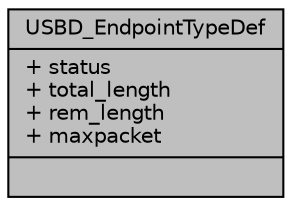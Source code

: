 digraph "USBD_EndpointTypeDef"
{
  edge [fontname="Helvetica",fontsize="10",labelfontname="Helvetica",labelfontsize="10"];
  node [fontname="Helvetica",fontsize="10",shape=record];
  Node1 [label="{USBD_EndpointTypeDef\n|+ status\l+ total_length\l+ rem_length\l+ maxpacket\l|}",height=0.2,width=0.4,color="black", fillcolor="grey75", style="filled", fontcolor="black"];
}
